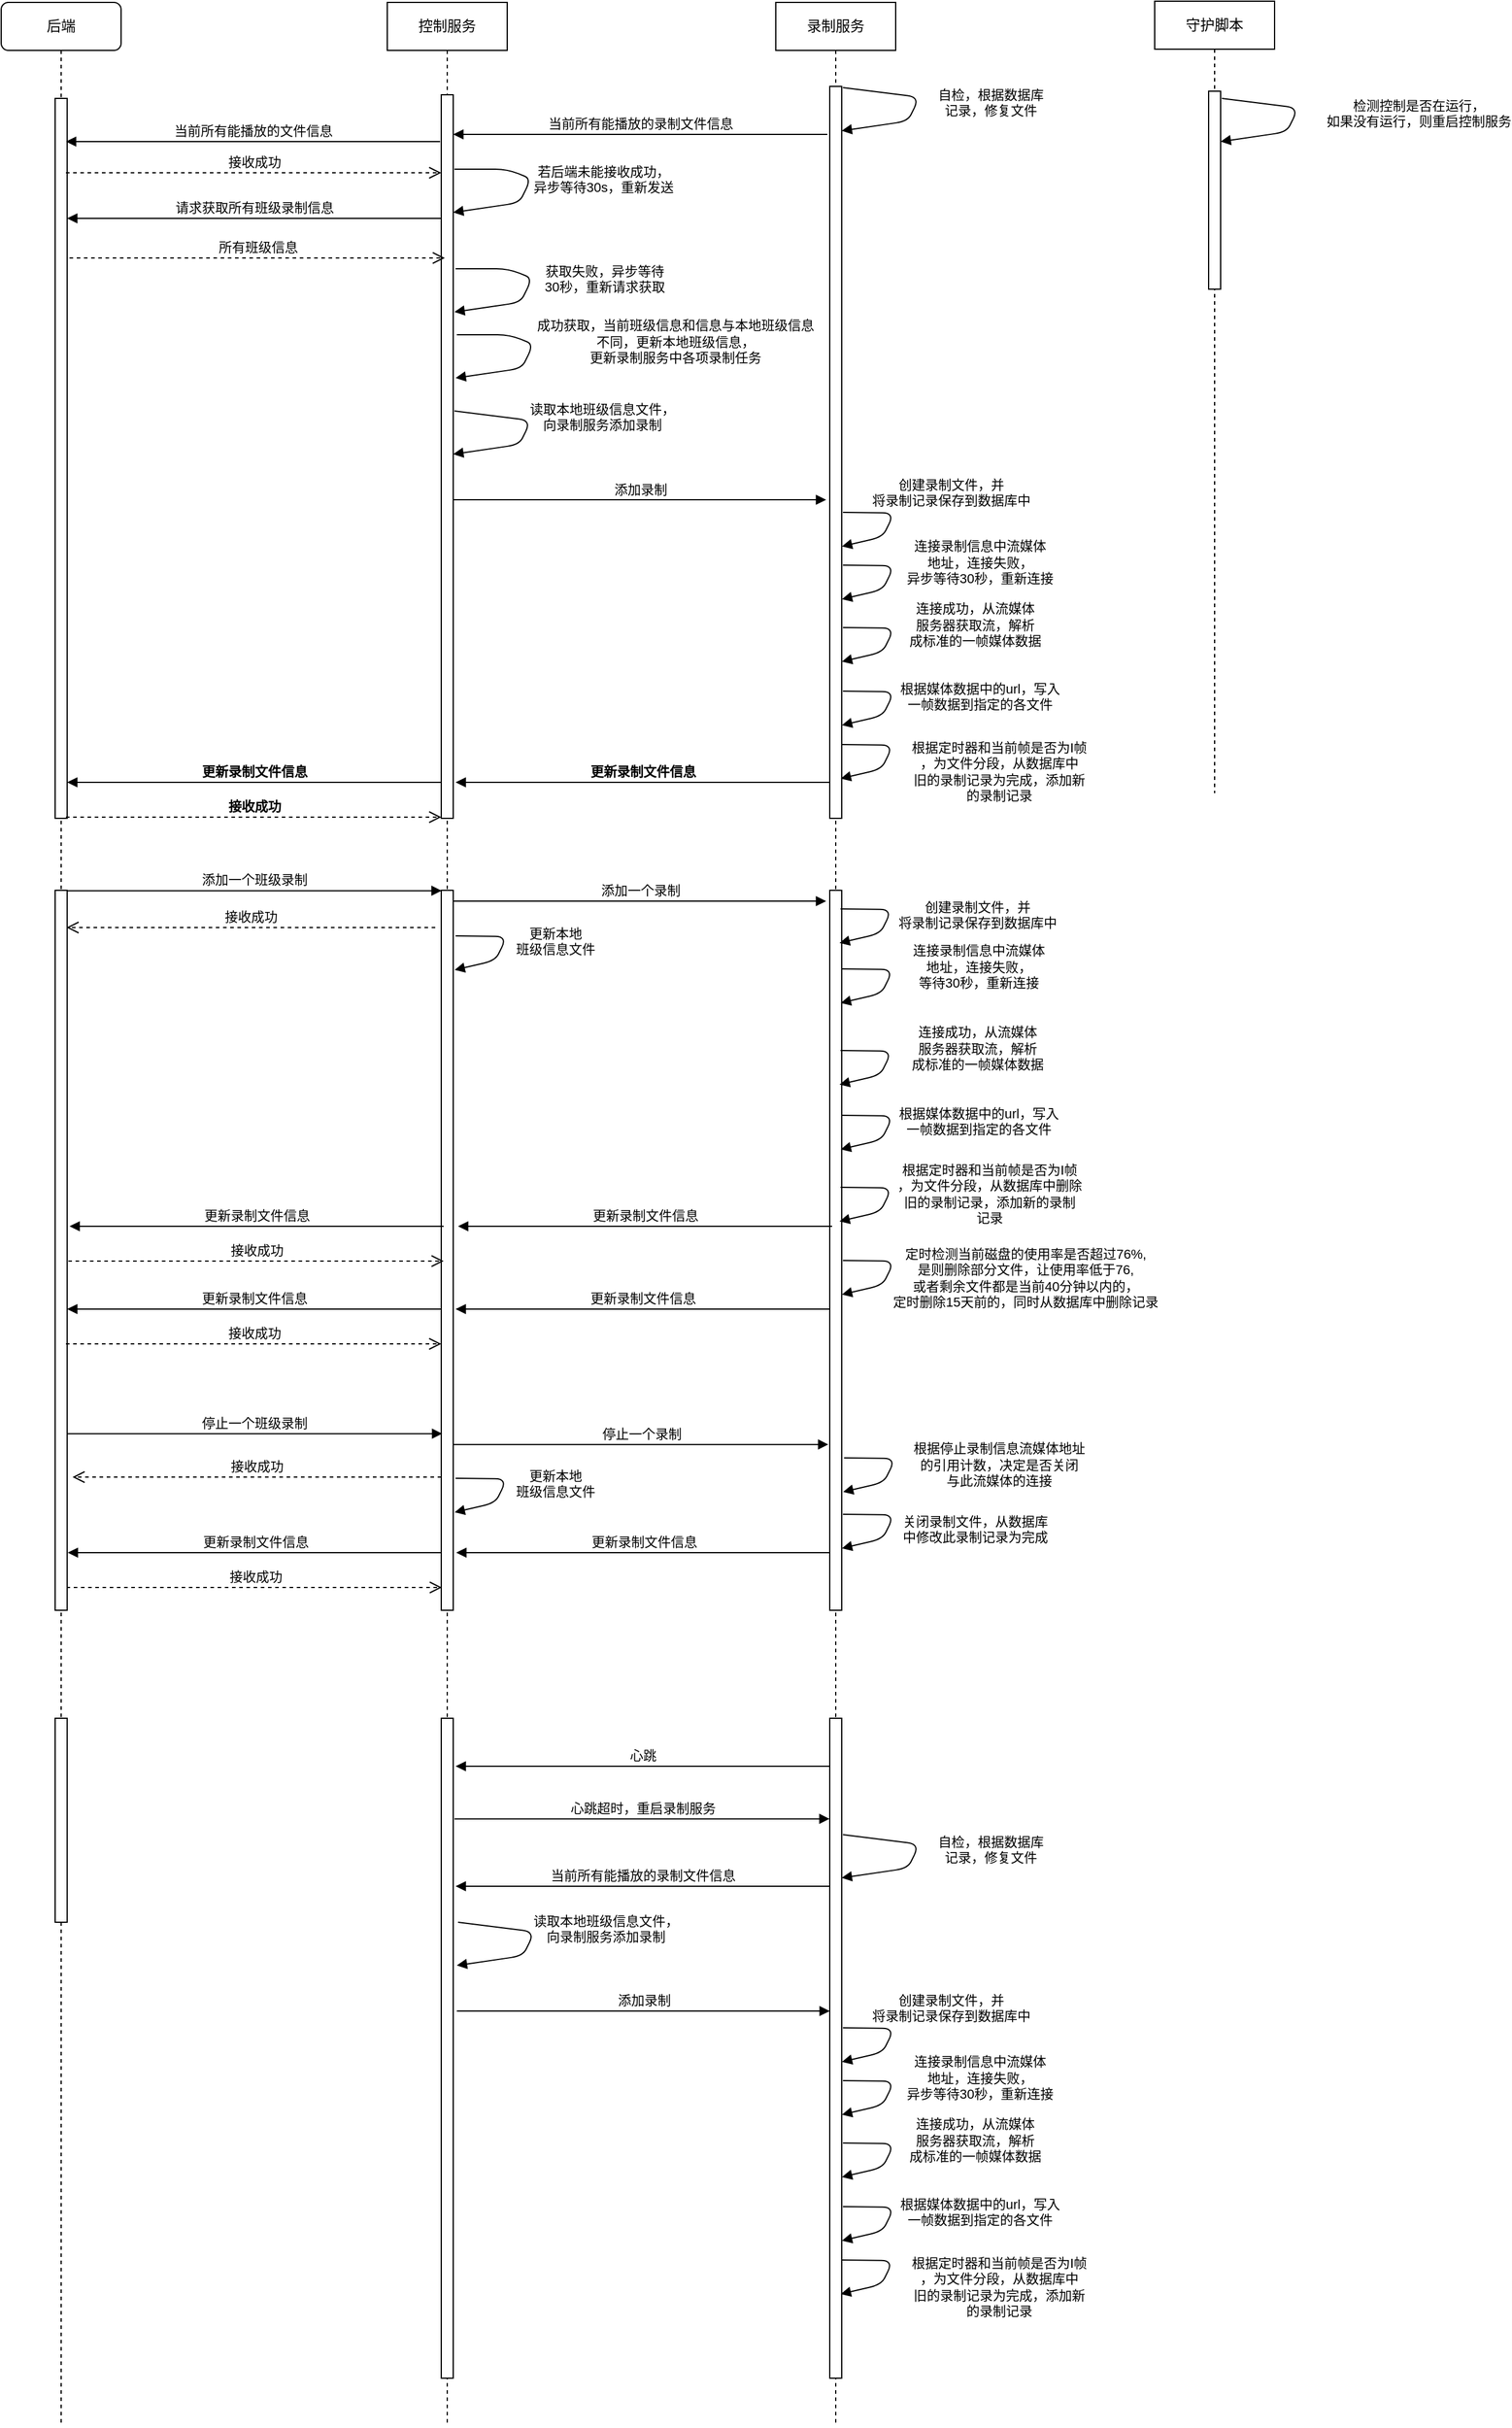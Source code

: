 <mxfile version="10.6.9" type="github"><diagram name="Page-1" id="13e1069c-82ec-6db2-03f1-153e76fe0fe0"><mxGraphModel dx="1634" dy="1621" grid="1" gridSize="10" guides="1" tooltips="1" connect="1" arrows="1" fold="1" page="1" pageScale="1" pageWidth="1100" pageHeight="850" background="#ffffff" math="0" shadow="0"><root><mxCell id="0"/><mxCell id="1" parent="0"/><mxCell id="h8kPWCYJIbzorXWL2RTq-9" value="控制服务" style="shape=umlLifeline;perimeter=lifelinePerimeter;whiteSpace=wrap;html=1;container=1;collapsible=0;recursiveResize=0;outlineConnect=0;" parent="1" vertex="1"><mxGeometry x="350" y="-580" width="100" height="2020" as="geometry"/></mxCell><mxCell id="CZ90iNv5bARCAMj9F5le-7" value="" style="html=1;points=[];perimeter=orthogonalPerimeter;" vertex="1" parent="h8kPWCYJIbzorXWL2RTq-9"><mxGeometry x="45" y="77" width="10" height="603" as="geometry"/></mxCell><mxCell id="CZ90iNv5bARCAMj9F5le-58" value="" style="html=1;points=[];perimeter=orthogonalPerimeter;" vertex="1" parent="h8kPWCYJIbzorXWL2RTq-9"><mxGeometry x="45" y="1430" width="10" height="550" as="geometry"/></mxCell><mxCell id="fdlwWo933wUxKs2T_xpk-1" value="后端" style="shape=umlLifeline;perimeter=lifelinePerimeter;whiteSpace=wrap;html=1;container=1;collapsible=0;recursiveResize=0;outlineConnect=0;rounded=1;shadow=0;comic=0;labelBackgroundColor=none;strokeColor=#000000;strokeWidth=1;fillColor=#FFFFFF;fontFamily=Verdana;fontSize=12;fontColor=#000000;align=center;size=40;" parent="1" vertex="1"><mxGeometry x="28" y="-580" width="100" height="2020" as="geometry"/></mxCell><mxCell id="fdlwWo933wUxKs2T_xpk-2" value="" style="html=1;points=[];perimeter=orthogonalPerimeter;rounded=0;shadow=0;comic=0;labelBackgroundColor=none;strokeColor=#000000;strokeWidth=1;fillColor=#FFFFFF;fontFamily=Verdana;fontSize=12;fontColor=#000000;align=center;" parent="fdlwWo933wUxKs2T_xpk-1" vertex="1"><mxGeometry x="45" y="740" width="10" height="600" as="geometry"/></mxCell><mxCell id="CZ90iNv5bARCAMj9F5le-6" value="" style="html=1;points=[];perimeter=orthogonalPerimeter;" vertex="1" parent="fdlwWo933wUxKs2T_xpk-1"><mxGeometry x="45" y="80" width="10" height="600" as="geometry"/></mxCell><mxCell id="CZ90iNv5bARCAMj9F5le-57" value="" style="html=1;points=[];perimeter=orthogonalPerimeter;" vertex="1" parent="fdlwWo933wUxKs2T_xpk-1"><mxGeometry x="45" y="1430" width="10" height="170" as="geometry"/></mxCell><mxCell id="h8kPWCYJIbzorXWL2RTq-8" value="" style="html=1;points=[];perimeter=orthogonalPerimeter;rounded=0;shadow=0;comic=0;labelBackgroundColor=none;strokeColor=#000000;strokeWidth=1;fillColor=#FFFFFF;fontFamily=Verdana;fontSize=12;fontColor=#000000;align=center;" parent="1" vertex="1"><mxGeometry x="395" y="160" width="10" height="600" as="geometry"/></mxCell><mxCell id="h8kPWCYJIbzorXWL2RTq-11" value="录制服务" style="shape=umlLifeline;perimeter=lifelinePerimeter;whiteSpace=wrap;html=1;container=1;collapsible=0;recursiveResize=0;outlineConnect=0;" parent="1" vertex="1"><mxGeometry x="674" y="-580" width="100" height="2020" as="geometry"/></mxCell><mxCell id="h8kPWCYJIbzorXWL2RTq-16" value="&lt;div&gt;自检，根据数据库&lt;/div&gt;&lt;div&gt;记录，修复文件&lt;/div&gt;" style="html=1;verticalAlign=bottom;endArrow=block;entryX=1.117;entryY=0.067;entryDx=0;entryDy=0;entryPerimeter=0;exitX=1.2;exitY=0.006;exitDx=0;exitDy=0;exitPerimeter=0;" parent="h8kPWCYJIbzorXWL2RTq-11" edge="1"><mxGeometry x="-0.094" y="-62" width="80" relative="1" as="geometry"><mxPoint x="56" y="71" as="sourcePoint"/><mxPoint x="55" y="107" as="targetPoint"/><Array as="points"><mxPoint x="120" y="79"/><mxPoint x="110" y="99"/></Array><mxPoint x="114" y="48" as="offset"/></mxGeometry></mxCell><mxCell id="CZ90iNv5bARCAMj9F5le-1" value="" style="html=1;points=[];perimeter=orthogonalPerimeter;" vertex="1" parent="h8kPWCYJIbzorXWL2RTq-11"><mxGeometry x="45" y="740" width="10" height="600" as="geometry"/></mxCell><mxCell id="CZ90iNv5bARCAMj9F5le-2" value="" style="html=1;points=[];perimeter=orthogonalPerimeter;" vertex="1" parent="h8kPWCYJIbzorXWL2RTq-11"><mxGeometry x="45" y="70" width="10" height="610" as="geometry"/></mxCell><mxCell id="CZ90iNv5bARCAMj9F5le-59" value="" style="html=1;points=[];perimeter=orthogonalPerimeter;" vertex="1" parent="h8kPWCYJIbzorXWL2RTq-11"><mxGeometry x="45" y="1430" width="10" height="550" as="geometry"/></mxCell><mxCell id="h8kPWCYJIbzorXWL2RTq-17" value="添加一个班级录制" style="html=1;verticalAlign=bottom;endArrow=block;entryX=0.033;entryY=0.078;entryDx=0;entryDy=0;entryPerimeter=0;" parent="1" edge="1"><mxGeometry width="80" relative="1" as="geometry"><mxPoint x="82.5" y="160.333" as="sourcePoint"/><mxPoint x="395.333" y="160.333" as="targetPoint"/></mxGeometry></mxCell><mxCell id="h8kPWCYJIbzorXWL2RTq-18" value="请求获取所有班级录制信息" style="html=1;verticalAlign=bottom;endArrow=block;exitX=0.033;exitY=0.008;exitDx=0;exitDy=0;exitPerimeter=0;" parent="1" edge="1"><mxGeometry width="80" relative="1" as="geometry"><mxPoint x="395" y="-400" as="sourcePoint"/><mxPoint x="83" y="-400" as="targetPoint"/></mxGeometry></mxCell><mxCell id="h8kPWCYJIbzorXWL2RTq-19" value="接收成功" style="html=1;verticalAlign=bottom;endArrow=open;dashed=1;endSize=8;entryX=0.117;entryY=0.059;entryDx=0;entryDy=0;entryPerimeter=0;" parent="1" edge="1"><mxGeometry x="0.004" relative="1" as="geometry"><mxPoint x="82" y="-438" as="sourcePoint"/><mxPoint x="395" y="-438" as="targetPoint"/><mxPoint as="offset"/></mxGeometry></mxCell><mxCell id="h8kPWCYJIbzorXWL2RTq-20" value="添加一个录制" style="html=1;verticalAlign=bottom;endArrow=block;" parent="1" edge="1"><mxGeometry width="80" relative="1" as="geometry"><mxPoint x="405" y="169" as="sourcePoint"/><mxPoint x="716" y="169" as="targetPoint"/></mxGeometry></mxCell><mxCell id="h8kPWCYJIbzorXWL2RTq-21" value="&lt;div&gt;创建录制文件，并&lt;/div&gt;&lt;div&gt;将录制记录保存到数据库中&lt;/div&gt;" style="html=1;verticalAlign=bottom;endArrow=block;entryX=1.117;entryY=0.067;entryDx=0;entryDy=0;entryPerimeter=0;exitX=1.2;exitY=0.006;exitDx=0;exitDy=0;exitPerimeter=0;" parent="1" edge="1"><mxGeometry x="-0.141" y="-74" width="80" relative="1" as="geometry"><mxPoint x="728" y="175.5" as="sourcePoint"/><mxPoint x="727.167" y="203.833" as="targetPoint"/><Array as="points"><mxPoint x="771" y="176"/><mxPoint x="761" y="196"/></Array><mxPoint x="137" y="53" as="offset"/></mxGeometry></mxCell><mxCell id="h8kPWCYJIbzorXWL2RTq-22" value="&lt;div&gt;连接录制信息中流媒体&lt;/div&gt;&lt;div&gt;地址，连接失败，&lt;/div&gt;&lt;div&gt;等待30秒，重新连接&lt;/div&gt;" style="html=1;verticalAlign=bottom;endArrow=block;entryX=1.117;entryY=0.067;entryDx=0;entryDy=0;entryPerimeter=0;exitX=1.2;exitY=0.006;exitDx=0;exitDy=0;exitPerimeter=0;" parent="1" edge="1"><mxGeometry x="-0.141" y="-74" width="80" relative="1" as="geometry"><mxPoint x="729" y="225.5" as="sourcePoint"/><mxPoint x="728.167" y="253.833" as="targetPoint"/><Array as="points"><mxPoint x="772" y="226"/><mxPoint x="762" y="246"/></Array><mxPoint x="137" y="53" as="offset"/></mxGeometry></mxCell><mxCell id="h8kPWCYJIbzorXWL2RTq-23" value="&lt;div&gt;连接成功，从流媒体&lt;/div&gt;&lt;div&gt;服务器获取流，解析&lt;/div&gt;&lt;div&gt;成标准的一帧媒体数据&lt;/div&gt;" style="html=1;verticalAlign=bottom;endArrow=block;entryX=1.117;entryY=0.067;entryDx=0;entryDy=0;entryPerimeter=0;exitX=1.2;exitY=0.006;exitDx=0;exitDy=0;exitPerimeter=0;" parent="1" edge="1"><mxGeometry x="-0.141" y="-74" width="80" relative="1" as="geometry"><mxPoint x="728" y="293.5" as="sourcePoint"/><mxPoint x="727.167" y="321.833" as="targetPoint"/><Array as="points"><mxPoint x="771" y="294"/><mxPoint x="761" y="314"/></Array><mxPoint x="137" y="53" as="offset"/></mxGeometry></mxCell><mxCell id="h8kPWCYJIbzorXWL2RTq-24" value="接收成功" style="html=1;verticalAlign=bottom;endArrow=open;dashed=1;endSize=8;" parent="1" edge="1"><mxGeometry x="0.004" relative="1" as="geometry"><mxPoint x="390" y="191" as="sourcePoint"/><mxPoint x="82.5" y="191" as="targetPoint"/><mxPoint as="offset"/></mxGeometry></mxCell><mxCell id="h8kPWCYJIbzorXWL2RTq-26" value="&lt;div&gt;根据媒体数据中的url，写入&lt;/div&gt;&lt;div&gt;一帧数据到指定的各文件&lt;br&gt;&lt;/div&gt;" style="html=1;verticalAlign=bottom;endArrow=block;entryX=1.117;entryY=0.067;entryDx=0;entryDy=0;entryPerimeter=0;exitX=1.2;exitY=0.006;exitDx=0;exitDy=0;exitPerimeter=0;" parent="1" edge="1"><mxGeometry x="-0.141" y="-74" width="80" relative="1" as="geometry"><mxPoint x="729" y="347.5" as="sourcePoint"/><mxPoint x="728.167" y="375.833" as="targetPoint"/><Array as="points"><mxPoint x="772" y="348"/><mxPoint x="762" y="368"/></Array><mxPoint x="137" y="53" as="offset"/></mxGeometry></mxCell><mxCell id="h8kPWCYJIbzorXWL2RTq-27" value="&lt;div&gt;根据定时器和当前帧是否为I帧&lt;/div&gt;&lt;div&gt;，为文件分段，从数据库中删除&lt;/div&gt;&lt;div&gt;旧的录制记录，添加新的录制&lt;/div&gt;&lt;div&gt;记录&lt;br&gt;&lt;/div&gt;" style="html=1;verticalAlign=bottom;endArrow=block;entryX=1.117;entryY=0.067;entryDx=0;entryDy=0;entryPerimeter=0;exitX=1.2;exitY=0.006;exitDx=0;exitDy=0;exitPerimeter=0;" parent="1" edge="1"><mxGeometry x="-0.141" y="-88" width="80" relative="1" as="geometry"><mxPoint x="728" y="407.5" as="sourcePoint"/><mxPoint x="727.167" y="435.833" as="targetPoint"/><Array as="points"><mxPoint x="771" y="408"/><mxPoint x="761" y="428"/></Array><mxPoint x="160" y="73" as="offset"/></mxGeometry></mxCell><mxCell id="h8kPWCYJIbzorXWL2RTq-28" value="&lt;div&gt;定时检测当前磁盘的使用率是否超过76%,&lt;/div&gt;&lt;div&gt;是则删除部分文件，让使用率低于76,&lt;/div&gt;&lt;div&gt;或者剩余文件都是当前40分钟以内的，&lt;/div&gt;&lt;div&gt;定时删除15天前的，同时从数据库中删除记录&lt;br&gt;&lt;/div&gt;" style="html=1;verticalAlign=bottom;endArrow=block;entryX=1.117;entryY=0.067;entryDx=0;entryDy=0;entryPerimeter=0;exitX=1.2;exitY=0.006;exitDx=0;exitDy=0;exitPerimeter=0;" parent="1" edge="1"><mxGeometry x="-0.141" y="-117" width="80" relative="1" as="geometry"><mxPoint x="730" y="468.5" as="sourcePoint"/><mxPoint x="729.167" y="496.833" as="targetPoint"/><Array as="points"><mxPoint x="773" y="469"/><mxPoint x="763" y="489"/></Array><mxPoint x="214" y="95" as="offset"/></mxGeometry></mxCell><mxCell id="h8kPWCYJIbzorXWL2RTq-52" value="停止一个班级录制" style="html=1;verticalAlign=bottom;endArrow=block;entryX=0.033;entryY=0.078;entryDx=0;entryDy=0;entryPerimeter=0;" parent="1" edge="1"><mxGeometry width="80" relative="1" as="geometry"><mxPoint x="83" y="612.833" as="sourcePoint"/><mxPoint x="395.833" y="612.833" as="targetPoint"/></mxGeometry></mxCell><mxCell id="h8kPWCYJIbzorXWL2RTq-53" value="接收成功" style="html=1;verticalAlign=bottom;endArrow=open;dashed=1;endSize=8;" parent="1" edge="1"><mxGeometry x="0.004" relative="1" as="geometry"><mxPoint x="395" y="649" as="sourcePoint"/><mxPoint x="87.5" y="649" as="targetPoint"/><mxPoint as="offset"/></mxGeometry></mxCell><mxCell id="h8kPWCYJIbzorXWL2RTq-55" value="停止一个录制" style="html=1;verticalAlign=bottom;endArrow=block;entryX=0.033;entryY=0.078;entryDx=0;entryDy=0;entryPerimeter=0;" parent="1" edge="1"><mxGeometry width="80" relative="1" as="geometry"><mxPoint x="405" y="621.833" as="sourcePoint"/><mxPoint x="717.833" y="621.833" as="targetPoint"/></mxGeometry></mxCell><mxCell id="h8kPWCYJIbzorXWL2RTq-58" value="&lt;div&gt;根据停止录制信息流媒体地址&lt;/div&gt;&lt;div&gt;的引用计数，决定是否关闭&lt;/div&gt;&lt;div&gt;与此流媒体的连接&lt;br&gt;&lt;/div&gt;" style="html=1;verticalAlign=bottom;endArrow=block;entryX=1.117;entryY=0.067;entryDx=0;entryDy=0;entryPerimeter=0;exitX=1.2;exitY=0.006;exitDx=0;exitDy=0;exitPerimeter=0;" parent="1" edge="1"><mxGeometry x="-0.141" y="-90" width="80" relative="1" as="geometry"><mxPoint x="731" y="633" as="sourcePoint"/><mxPoint x="730.167" y="661.333" as="targetPoint"/><Array as="points"><mxPoint x="774" y="633.5"/><mxPoint x="764" y="653.5"/></Array><mxPoint x="166" y="68" as="offset"/></mxGeometry></mxCell><mxCell id="h8kPWCYJIbzorXWL2RTq-59" value="&lt;div&gt;关闭录制文件，从数据库&lt;/div&gt;&lt;div&gt;中修改此录制记录为完成&lt;/div&gt;" style="html=1;verticalAlign=bottom;endArrow=block;entryX=1.117;entryY=0.067;entryDx=0;entryDy=0;entryPerimeter=0;exitX=1.2;exitY=0.006;exitDx=0;exitDy=0;exitPerimeter=0;" parent="1" edge="1"><mxGeometry x="-0.141" y="-73" width="80" relative="1" as="geometry"><mxPoint x="730" y="680" as="sourcePoint"/><mxPoint x="729.167" y="708.333" as="targetPoint"/><Array as="points"><mxPoint x="773" y="680.5"/><mxPoint x="763" y="700.5"/></Array><mxPoint x="132" y="60" as="offset"/></mxGeometry></mxCell><mxCell id="CZ90iNv5bARCAMj9F5le-3" value="&lt;div&gt;成功获取，当前班级信息和信息与本地班级信息&lt;/div&gt;&lt;div&gt;不同，更新本地班级信息，&lt;/div&gt;&lt;div&gt;更新录制服务中各项录制任务&lt;br&gt;&lt;/div&gt;" style="html=1;verticalAlign=bottom;endArrow=block;entryX=1.117;entryY=0.067;entryDx=0;entryDy=0;entryPerimeter=0;exitX=1.2;exitY=0.006;exitDx=0;exitDy=0;exitPerimeter=0;" edge="1" parent="1"><mxGeometry x="-0.086" y="120" width="80" relative="1" as="geometry"><mxPoint x="408" y="-303" as="sourcePoint"/><mxPoint x="407" y="-267" as="targetPoint"/><Array as="points"><mxPoint x="452" y="-303"/><mxPoint x="472" y="-295"/><mxPoint x="462" y="-275"/></Array><mxPoint x="11" y="-34" as="offset"/></mxGeometry></mxCell><mxCell id="CZ90iNv5bARCAMj9F5le-5" value="&lt;div&gt;读取本地班级信息文件，&lt;/div&gt;&lt;div&gt;向录制服务添加录制&lt;br&gt;&lt;/div&gt;" style="html=1;verticalAlign=bottom;endArrow=block;entryX=1.117;entryY=0.067;entryDx=0;entryDy=0;entryPerimeter=0;exitX=1.2;exitY=0.006;exitDx=0;exitDy=0;exitPerimeter=0;" edge="1" parent="1"><mxGeometry x="-0.094" y="-61" width="80" relative="1" as="geometry"><mxPoint x="406" y="-239.5" as="sourcePoint"/><mxPoint x="405" y="-203.5" as="targetPoint"/><Array as="points"><mxPoint x="470" y="-231.5"/><mxPoint x="460" y="-211.5"/></Array><mxPoint x="114" y="40" as="offset"/></mxGeometry></mxCell><mxCell id="CZ90iNv5bARCAMj9F5le-8" value="添加录制" style="html=1;verticalAlign=bottom;endArrow=block;" edge="1" parent="1"><mxGeometry width="80" relative="1" as="geometry"><mxPoint x="405" y="-165.5" as="sourcePoint"/><mxPoint x="716" y="-165.5" as="targetPoint"/></mxGeometry></mxCell><mxCell id="CZ90iNv5bARCAMj9F5le-15" value="&lt;div&gt;创建录制文件，并&lt;/div&gt;&lt;div&gt;将录制记录保存到数据库中&lt;/div&gt;" style="html=1;verticalAlign=bottom;endArrow=block;entryX=1.117;entryY=0.067;entryDx=0;entryDy=0;entryPerimeter=0;exitX=1.2;exitY=0.006;exitDx=0;exitDy=0;exitPerimeter=0;" edge="1" parent="1"><mxGeometry x="-0.141" y="47" width="80" relative="1" as="geometry"><mxPoint x="730" y="-155" as="sourcePoint"/><mxPoint x="729.167" y="-126.667" as="targetPoint"/><Array as="points"><mxPoint x="773" y="-154.5"/><mxPoint x="763" y="-134.5"/></Array><mxPoint x="5" y="-23" as="offset"/></mxGeometry></mxCell><mxCell id="CZ90iNv5bARCAMj9F5le-16" value="&lt;div&gt;连接录制信息中流媒体&lt;/div&gt;&lt;div&gt;地址，连接失败，&lt;/div&gt;&lt;div&gt;异步等待30秒，重新连接&lt;/div&gt;" style="html=1;verticalAlign=bottom;endArrow=block;entryX=1.117;entryY=0.067;entryDx=0;entryDy=0;entryPerimeter=0;exitX=1.2;exitY=0.006;exitDx=0;exitDy=0;exitPerimeter=0;" edge="1" parent="1"><mxGeometry x="-0.141" y="-74" width="80" relative="1" as="geometry"><mxPoint x="730" y="-111" as="sourcePoint"/><mxPoint x="729.167" y="-82.667" as="targetPoint"/><Array as="points"><mxPoint x="773" y="-110.5"/><mxPoint x="763" y="-90.5"/></Array><mxPoint x="137" y="53" as="offset"/></mxGeometry></mxCell><mxCell id="CZ90iNv5bARCAMj9F5le-17" value="&lt;div&gt;连接成功，从流媒体&lt;/div&gt;&lt;div&gt;服务器获取流，解析&lt;/div&gt;&lt;div&gt;成标准的一帧媒体数据&lt;/div&gt;" style="html=1;verticalAlign=bottom;endArrow=block;entryX=1.117;entryY=0.067;entryDx=0;entryDy=0;entryPerimeter=0;exitX=1.2;exitY=0.006;exitDx=0;exitDy=0;exitPerimeter=0;" edge="1" parent="1"><mxGeometry x="-0.141" y="-70" width="80" relative="1" as="geometry"><mxPoint x="730" y="-59" as="sourcePoint"/><mxPoint x="729.167" y="-30.667" as="targetPoint"/><Array as="points"><mxPoint x="773" y="-58.5"/><mxPoint x="763" y="-38.5"/></Array><mxPoint x="130" y="51" as="offset"/></mxGeometry></mxCell><mxCell id="CZ90iNv5bARCAMj9F5le-18" value="&lt;div&gt;根据媒体数据中的url，写入&lt;/div&gt;&lt;div&gt;一帧数据到指定的各文件&lt;br&gt;&lt;/div&gt;" style="html=1;verticalAlign=bottom;endArrow=block;entryX=1.117;entryY=0.067;entryDx=0;entryDy=0;entryPerimeter=0;exitX=1.2;exitY=0.006;exitDx=0;exitDy=0;exitPerimeter=0;" edge="1" parent="1"><mxGeometry x="-0.141" y="-74" width="80" relative="1" as="geometry"><mxPoint x="730" y="-6" as="sourcePoint"/><mxPoint x="729.167" y="22.333" as="targetPoint"/><Array as="points"><mxPoint x="773" y="-5.5"/><mxPoint x="763" y="14.5"/></Array><mxPoint x="137" y="53" as="offset"/></mxGeometry></mxCell><mxCell id="CZ90iNv5bARCAMj9F5le-19" value="&lt;div&gt;根据定时器和当前帧是否为I帧&lt;/div&gt;&lt;div&gt;，为文件分段，从数据库中&lt;/div&gt;&lt;div&gt;旧的录制记录为完成，添加新&lt;/div&gt;&lt;div&gt;的录制记录&lt;br&gt;&lt;/div&gt;" style="html=1;verticalAlign=bottom;endArrow=block;entryX=1.117;entryY=0.067;entryDx=0;entryDy=0;entryPerimeter=0;exitX=1.2;exitY=0.006;exitDx=0;exitDy=0;exitPerimeter=0;" edge="1" parent="1"><mxGeometry x="-0.141" y="-102" width="80" relative="1" as="geometry"><mxPoint x="729" y="38.5" as="sourcePoint"/><mxPoint x="728.167" y="66.833" as="targetPoint"/><Array as="points"><mxPoint x="772" y="39"/><mxPoint x="762" y="59"/></Array><mxPoint x="179" y="97" as="offset"/></mxGeometry></mxCell><mxCell id="CZ90iNv5bARCAMj9F5le-22" value="&lt;div&gt;若后端未能接收成功，&lt;/div&gt;&lt;div&gt;异步等待30s，重新发送&lt;/div&gt;" style="html=1;verticalAlign=bottom;endArrow=block;entryX=1.117;entryY=0.067;entryDx=0;entryDy=0;entryPerimeter=0;exitX=1.2;exitY=0.006;exitDx=0;exitDy=0;exitPerimeter=0;" edge="1" parent="1"><mxGeometry x="-0.086" y="62" width="80" relative="1" as="geometry"><mxPoint x="406" y="-441" as="sourcePoint"/><mxPoint x="405" y="-405" as="targetPoint"/><Array as="points"><mxPoint x="450" y="-441"/><mxPoint x="470" y="-433"/><mxPoint x="460" y="-413"/></Array><mxPoint x="5" y="-12" as="offset"/></mxGeometry></mxCell><mxCell id="CZ90iNv5bARCAMj9F5le-24" value="&lt;div&gt;更新本地&lt;/div&gt;&lt;div&gt;班级信息文件&lt;/div&gt;" style="html=1;verticalAlign=bottom;endArrow=block;entryX=1.117;entryY=0.067;entryDx=0;entryDy=0;entryPerimeter=0;exitX=1.2;exitY=0.006;exitDx=0;exitDy=0;exitPerimeter=0;" edge="1" parent="1"><mxGeometry x="-0.141" y="-45" width="80" relative="1" as="geometry"><mxPoint x="407" y="198" as="sourcePoint"/><mxPoint x="406.167" y="226.333" as="targetPoint"/><Array as="points"><mxPoint x="450" y="198.5"/><mxPoint x="440" y="218.5"/></Array><mxPoint x="80" y="40" as="offset"/></mxGeometry></mxCell><mxCell id="CZ90iNv5bARCAMj9F5le-25" value="&lt;div&gt;更新本地&lt;/div&gt;&lt;div&gt;班级信息文件&lt;/div&gt;" style="html=1;verticalAlign=bottom;endArrow=block;entryX=1.117;entryY=0.067;entryDx=0;entryDy=0;entryPerimeter=0;exitX=1.2;exitY=0.006;exitDx=0;exitDy=0;exitPerimeter=0;" edge="1" parent="1"><mxGeometry x="-0.141" y="-45" width="80" relative="1" as="geometry"><mxPoint x="407.0" y="650" as="sourcePoint"/><mxPoint x="406.167" y="678.333" as="targetPoint"/><Array as="points"><mxPoint x="450" y="650.5"/><mxPoint x="440" y="670.5"/></Array><mxPoint x="80" y="40" as="offset"/></mxGeometry></mxCell><mxCell id="CZ90iNv5bARCAMj9F5le-36" value="当前所有能播放的录制文件信息" style="html=1;verticalAlign=bottom;endArrow=block;exitX=0.033;exitY=0.008;exitDx=0;exitDy=0;exitPerimeter=0;" edge="1" parent="1"><mxGeometry width="80" relative="1" as="geometry"><mxPoint x="717" y="-470" as="sourcePoint"/><mxPoint x="405" y="-470" as="targetPoint"/></mxGeometry></mxCell><mxCell id="CZ90iNv5bARCAMj9F5le-37" value="当前所有能播放的文件信息" style="html=1;verticalAlign=bottom;endArrow=block;exitX=0.033;exitY=0.008;exitDx=0;exitDy=0;exitPerimeter=0;" edge="1" parent="1"><mxGeometry width="80" relative="1" as="geometry"><mxPoint x="394" y="-464" as="sourcePoint"/><mxPoint x="82" y="-464" as="targetPoint"/></mxGeometry></mxCell><mxCell id="CZ90iNv5bARCAMj9F5le-38" value="所有班级信息" style="html=1;verticalAlign=bottom;endArrow=open;dashed=1;endSize=8;entryX=0.117;entryY=0.059;entryDx=0;entryDy=0;entryPerimeter=0;" edge="1" parent="1"><mxGeometry x="0.004" relative="1" as="geometry"><mxPoint x="85" y="-367" as="sourcePoint"/><mxPoint x="398" y="-367" as="targetPoint"/><mxPoint as="offset"/></mxGeometry></mxCell><mxCell id="CZ90iNv5bARCAMj9F5le-39" value="&lt;div&gt;获取失败，异步等待&lt;/div&gt;&lt;div&gt;30秒，重新请求获取&lt;/div&gt;" style="html=1;verticalAlign=bottom;endArrow=block;entryX=1.117;entryY=0.067;entryDx=0;entryDy=0;entryPerimeter=0;exitX=1.2;exitY=0.006;exitDx=0;exitDy=0;exitPerimeter=0;" edge="1" parent="1"><mxGeometry x="-0.086" y="62" width="80" relative="1" as="geometry"><mxPoint x="407" y="-358" as="sourcePoint"/><mxPoint x="406" y="-322" as="targetPoint"/><Array as="points"><mxPoint x="451" y="-358"/><mxPoint x="471" y="-350"/><mxPoint x="461" y="-330"/></Array><mxPoint x="5" y="-12" as="offset"/></mxGeometry></mxCell><mxCell id="CZ90iNv5bARCAMj9F5le-40" value="更新录制文件信息" style="html=1;verticalAlign=bottom;endArrow=block;exitX=0.033;exitY=0.008;exitDx=0;exitDy=0;exitPerimeter=0;fontStyle=1" edge="1" parent="1"><mxGeometry width="80" relative="1" as="geometry"><mxPoint x="719" y="70" as="sourcePoint"/><mxPoint x="407" y="70" as="targetPoint"/></mxGeometry></mxCell><mxCell id="CZ90iNv5bARCAMj9F5le-42" value="更新录制文件信息" style="html=1;verticalAlign=bottom;endArrow=block;exitX=0.033;exitY=0.008;exitDx=0;exitDy=0;exitPerimeter=0;fontStyle=1" edge="1" parent="1"><mxGeometry width="80" relative="1" as="geometry"><mxPoint x="395" y="70" as="sourcePoint"/><mxPoint x="83" y="70" as="targetPoint"/></mxGeometry></mxCell><mxCell id="CZ90iNv5bARCAMj9F5le-43" value="接收成功" style="html=1;verticalAlign=bottom;endArrow=open;dashed=1;endSize=8;entryX=0.117;entryY=0.059;entryDx=0;entryDy=0;entryPerimeter=0;fontStyle=1" edge="1" parent="1"><mxGeometry x="0.004" relative="1" as="geometry"><mxPoint x="82" y="99" as="sourcePoint"/><mxPoint x="395" y="99" as="targetPoint"/><mxPoint as="offset"/></mxGeometry></mxCell><mxCell id="CZ90iNv5bARCAMj9F5le-44" value="更新录制文件信息" style="html=1;verticalAlign=bottom;endArrow=block;exitX=0.033;exitY=0.008;exitDx=0;exitDy=0;exitPerimeter=0;" edge="1" parent="1"><mxGeometry width="80" relative="1" as="geometry"><mxPoint x="721" y="440" as="sourcePoint"/><mxPoint x="409" y="440" as="targetPoint"/></mxGeometry></mxCell><mxCell id="CZ90iNv5bARCAMj9F5le-45" value="更新录制文件信息" style="html=1;verticalAlign=bottom;endArrow=block;exitX=0.033;exitY=0.008;exitDx=0;exitDy=0;exitPerimeter=0;" edge="1" parent="1"><mxGeometry width="80" relative="1" as="geometry"><mxPoint x="397" y="440" as="sourcePoint"/><mxPoint x="85" y="440" as="targetPoint"/></mxGeometry></mxCell><mxCell id="CZ90iNv5bARCAMj9F5le-46" value="接收成功" style="html=1;verticalAlign=bottom;endArrow=open;dashed=1;endSize=8;entryX=0.117;entryY=0.059;entryDx=0;entryDy=0;entryPerimeter=0;" edge="1" parent="1"><mxGeometry x="0.004" relative="1" as="geometry"><mxPoint x="84" y="469" as="sourcePoint"/><mxPoint x="397" y="469" as="targetPoint"/><mxPoint as="offset"/></mxGeometry></mxCell><mxCell id="CZ90iNv5bARCAMj9F5le-48" value="更新录制文件信息" style="html=1;verticalAlign=bottom;endArrow=block;exitX=0.033;exitY=0.008;exitDx=0;exitDy=0;exitPerimeter=0;" edge="1" parent="1"><mxGeometry width="80" relative="1" as="geometry"><mxPoint x="719" y="509" as="sourcePoint"/><mxPoint x="407" y="509" as="targetPoint"/></mxGeometry></mxCell><mxCell id="CZ90iNv5bARCAMj9F5le-49" value="更新录制文件信息" style="html=1;verticalAlign=bottom;endArrow=block;exitX=0.033;exitY=0.008;exitDx=0;exitDy=0;exitPerimeter=0;" edge="1" parent="1"><mxGeometry width="80" relative="1" as="geometry"><mxPoint x="395" y="509" as="sourcePoint"/><mxPoint x="83" y="509" as="targetPoint"/></mxGeometry></mxCell><mxCell id="CZ90iNv5bARCAMj9F5le-50" value="接收成功" style="html=1;verticalAlign=bottom;endArrow=open;dashed=1;endSize=8;entryX=0.117;entryY=0.059;entryDx=0;entryDy=0;entryPerimeter=0;" edge="1" parent="1"><mxGeometry x="0.004" relative="1" as="geometry"><mxPoint x="82" y="538" as="sourcePoint"/><mxPoint x="395" y="538" as="targetPoint"/><mxPoint as="offset"/></mxGeometry></mxCell><mxCell id="CZ90iNv5bARCAMj9F5le-51" value="更新录制文件信息" style="html=1;verticalAlign=bottom;endArrow=block;exitX=0.033;exitY=0.008;exitDx=0;exitDy=0;exitPerimeter=0;" edge="1" parent="1"><mxGeometry width="80" relative="1" as="geometry"><mxPoint x="719.5" y="712" as="sourcePoint"/><mxPoint x="407.5" y="712" as="targetPoint"/></mxGeometry></mxCell><mxCell id="CZ90iNv5bARCAMj9F5le-52" value="更新录制文件信息" style="html=1;verticalAlign=bottom;endArrow=block;exitX=0.033;exitY=0.008;exitDx=0;exitDy=0;exitPerimeter=0;" edge="1" parent="1"><mxGeometry width="80" relative="1" as="geometry"><mxPoint x="395.5" y="712" as="sourcePoint"/><mxPoint x="83.5" y="712" as="targetPoint"/></mxGeometry></mxCell><mxCell id="CZ90iNv5bARCAMj9F5le-53" value="接收成功" style="html=1;verticalAlign=bottom;endArrow=open;dashed=1;endSize=8;entryX=0.117;entryY=0.059;entryDx=0;entryDy=0;entryPerimeter=0;" edge="1" parent="1"><mxGeometry x="0.004" relative="1" as="geometry"><mxPoint x="82.5" y="741" as="sourcePoint"/><mxPoint x="395.5" y="741" as="targetPoint"/><mxPoint as="offset"/></mxGeometry></mxCell><mxCell id="CZ90iNv5bARCAMj9F5le-60" value="心跳" style="html=1;verticalAlign=bottom;endArrow=block;exitX=0.033;exitY=0.008;exitDx=0;exitDy=0;exitPerimeter=0;" edge="1" parent="1"><mxGeometry width="80" relative="1" as="geometry"><mxPoint x="719" y="890" as="sourcePoint"/><mxPoint x="407" y="890" as="targetPoint"/></mxGeometry></mxCell><mxCell id="CZ90iNv5bARCAMj9F5le-62" value="心跳超时，重启录制服务" style="html=1;verticalAlign=bottom;endArrow=block;entryX=0.033;entryY=0.078;entryDx=0;entryDy=0;entryPerimeter=0;" edge="1" parent="1"><mxGeometry width="80" relative="1" as="geometry"><mxPoint x="406" y="933.833" as="sourcePoint"/><mxPoint x="718.833" y="933.833" as="targetPoint"/></mxGeometry></mxCell><mxCell id="CZ90iNv5bARCAMj9F5le-63" value="&lt;div&gt;自检，根据数据库&lt;/div&gt;&lt;div&gt;记录，修复文件&lt;/div&gt;" style="html=1;verticalAlign=bottom;endArrow=block;entryX=1.117;entryY=0.067;entryDx=0;entryDy=0;entryPerimeter=0;exitX=1.2;exitY=0.006;exitDx=0;exitDy=0;exitPerimeter=0;" edge="1" parent="1"><mxGeometry x="-0.094" y="-62" width="80" relative="1" as="geometry"><mxPoint x="730" y="947" as="sourcePoint"/><mxPoint x="729" y="983" as="targetPoint"/><Array as="points"><mxPoint x="794" y="955"/><mxPoint x="784" y="975"/></Array><mxPoint x="114" y="48" as="offset"/></mxGeometry></mxCell><mxCell id="CZ90iNv5bARCAMj9F5le-64" value="当前所有能播放的录制文件信息" style="html=1;verticalAlign=bottom;endArrow=block;exitX=0.033;exitY=0.008;exitDx=0;exitDy=0;exitPerimeter=0;" edge="1" parent="1"><mxGeometry width="80" relative="1" as="geometry"><mxPoint x="719" y="990" as="sourcePoint"/><mxPoint x="407" y="990" as="targetPoint"/></mxGeometry></mxCell><mxCell id="CZ90iNv5bARCAMj9F5le-65" value="&lt;div&gt;读取本地班级信息文件，&lt;/div&gt;&lt;div&gt;向录制服务添加录制&lt;br&gt;&lt;/div&gt;" style="html=1;verticalAlign=bottom;endArrow=block;entryX=1.117;entryY=0.067;entryDx=0;entryDy=0;entryPerimeter=0;exitX=1.2;exitY=0.006;exitDx=0;exitDy=0;exitPerimeter=0;" edge="1" parent="1"><mxGeometry x="-0.094" y="-61" width="80" relative="1" as="geometry"><mxPoint x="409" y="1020" as="sourcePoint"/><mxPoint x="408" y="1056" as="targetPoint"/><Array as="points"><mxPoint x="473" y="1028"/><mxPoint x="463" y="1048"/></Array><mxPoint x="114" y="40" as="offset"/></mxGeometry></mxCell><mxCell id="CZ90iNv5bARCAMj9F5le-66" value="添加录制" style="html=1;verticalAlign=bottom;endArrow=block;" edge="1" parent="1"><mxGeometry width="80" relative="1" as="geometry"><mxPoint x="408" y="1094" as="sourcePoint"/><mxPoint x="719" y="1094" as="targetPoint"/></mxGeometry></mxCell><mxCell id="CZ90iNv5bARCAMj9F5le-72" value="&lt;div&gt;创建录制文件，并&lt;/div&gt;&lt;div&gt;将录制记录保存到数据库中&lt;/div&gt;" style="html=1;verticalAlign=bottom;endArrow=block;entryX=1.117;entryY=0.067;entryDx=0;entryDy=0;entryPerimeter=0;exitX=1.2;exitY=0.006;exitDx=0;exitDy=0;exitPerimeter=0;" edge="1" parent="1"><mxGeometry x="-0.141" y="47" width="80" relative="1" as="geometry"><mxPoint x="730" y="1108" as="sourcePoint"/><mxPoint x="729.167" y="1136.333" as="targetPoint"/><Array as="points"><mxPoint x="773" y="1108.5"/><mxPoint x="763" y="1128.5"/></Array><mxPoint x="5" y="-23" as="offset"/></mxGeometry></mxCell><mxCell id="CZ90iNv5bARCAMj9F5le-73" value="&lt;div&gt;连接录制信息中流媒体&lt;/div&gt;&lt;div&gt;地址，连接失败，&lt;/div&gt;&lt;div&gt;异步等待30秒，重新连接&lt;/div&gt;" style="html=1;verticalAlign=bottom;endArrow=block;entryX=1.117;entryY=0.067;entryDx=0;entryDy=0;entryPerimeter=0;exitX=1.2;exitY=0.006;exitDx=0;exitDy=0;exitPerimeter=0;" edge="1" parent="1"><mxGeometry x="-0.141" y="-74" width="80" relative="1" as="geometry"><mxPoint x="730" y="1152" as="sourcePoint"/><mxPoint x="729.167" y="1180.333" as="targetPoint"/><Array as="points"><mxPoint x="773" y="1152.5"/><mxPoint x="763" y="1172.5"/></Array><mxPoint x="137" y="53" as="offset"/></mxGeometry></mxCell><mxCell id="CZ90iNv5bARCAMj9F5le-74" value="&lt;div&gt;连接成功，从流媒体&lt;/div&gt;&lt;div&gt;服务器获取流，解析&lt;/div&gt;&lt;div&gt;成标准的一帧媒体数据&lt;/div&gt;" style="html=1;verticalAlign=bottom;endArrow=block;entryX=1.117;entryY=0.067;entryDx=0;entryDy=0;entryPerimeter=0;exitX=1.2;exitY=0.006;exitDx=0;exitDy=0;exitPerimeter=0;" edge="1" parent="1"><mxGeometry x="-0.141" y="-70" width="80" relative="1" as="geometry"><mxPoint x="730" y="1204" as="sourcePoint"/><mxPoint x="729.167" y="1232.333" as="targetPoint"/><Array as="points"><mxPoint x="773" y="1204.5"/><mxPoint x="763" y="1224.5"/></Array><mxPoint x="130" y="51" as="offset"/></mxGeometry></mxCell><mxCell id="CZ90iNv5bARCAMj9F5le-75" value="&lt;div&gt;根据媒体数据中的url，写入&lt;/div&gt;&lt;div&gt;一帧数据到指定的各文件&lt;br&gt;&lt;/div&gt;" style="html=1;verticalAlign=bottom;endArrow=block;entryX=1.117;entryY=0.067;entryDx=0;entryDy=0;entryPerimeter=0;exitX=1.2;exitY=0.006;exitDx=0;exitDy=0;exitPerimeter=0;" edge="1" parent="1"><mxGeometry x="-0.141" y="-74" width="80" relative="1" as="geometry"><mxPoint x="730" y="1257" as="sourcePoint"/><mxPoint x="729.167" y="1285.333" as="targetPoint"/><Array as="points"><mxPoint x="773" y="1257.5"/><mxPoint x="763" y="1277.5"/></Array><mxPoint x="137" y="53" as="offset"/></mxGeometry></mxCell><mxCell id="CZ90iNv5bARCAMj9F5le-76" value="&lt;div&gt;根据定时器和当前帧是否为I帧&lt;/div&gt;&lt;div&gt;，为文件分段，从数据库中&lt;/div&gt;&lt;div&gt;旧的录制记录为完成，添加新&lt;/div&gt;&lt;div&gt;的录制记录&lt;br&gt;&lt;/div&gt;" style="html=1;verticalAlign=bottom;endArrow=block;entryX=1.117;entryY=0.067;entryDx=0;entryDy=0;entryPerimeter=0;exitX=1.2;exitY=0.006;exitDx=0;exitDy=0;exitPerimeter=0;" edge="1" parent="1"><mxGeometry x="-0.141" y="-102" width="80" relative="1" as="geometry"><mxPoint x="729" y="1301.5" as="sourcePoint"/><mxPoint x="728.167" y="1329.833" as="targetPoint"/><Array as="points"><mxPoint x="772" y="1302"/><mxPoint x="762" y="1322"/></Array><mxPoint x="179" y="97" as="offset"/></mxGeometry></mxCell><mxCell id="CZ90iNv5bARCAMj9F5le-77" value="守护脚本" style="shape=umlLifeline;perimeter=lifelinePerimeter;whiteSpace=wrap;html=1;container=1;collapsible=0;recursiveResize=0;outlineConnect=0;" vertex="1" parent="1"><mxGeometry x="990" y="-581" width="100" height="660" as="geometry"/></mxCell><mxCell id="CZ90iNv5bARCAMj9F5le-78" value="" style="html=1;points=[];perimeter=orthogonalPerimeter;" vertex="1" parent="CZ90iNv5bARCAMj9F5le-77"><mxGeometry x="45" y="75" width="10" height="165" as="geometry"/></mxCell><mxCell id="CZ90iNv5bARCAMj9F5le-79" value="&lt;div&gt;检测控制是否在运行，&lt;/div&gt;&lt;div&gt;如果没有运行，则重启控制服务&lt;/div&gt;" style="html=1;verticalAlign=bottom;endArrow=block;entryX=1.117;entryY=0.067;entryDx=0;entryDy=0;entryPerimeter=0;exitX=1.2;exitY=0.006;exitDx=0;exitDy=0;exitPerimeter=0;" edge="1" parent="1"><mxGeometry x="-0.094" y="-102" width="80" relative="1" as="geometry"><mxPoint x="1046" y="-500" as="sourcePoint"/><mxPoint x="1045" y="-464" as="targetPoint"/><Array as="points"><mxPoint x="1110" y="-492"/><mxPoint x="1100" y="-472"/></Array><mxPoint x="191" y="66" as="offset"/></mxGeometry></mxCell></root></mxGraphModel></diagram></mxfile>